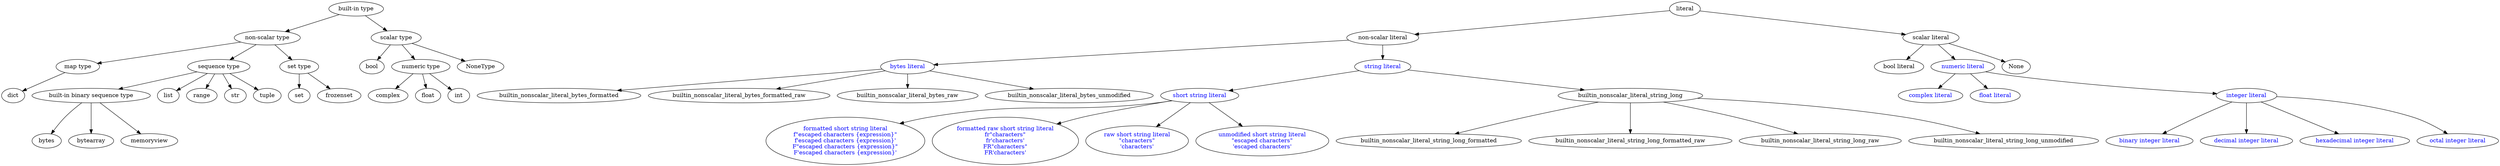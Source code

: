 strict digraph {
    bool [label="bool"]
    binary_integer_literal [label="binary integer literal" href="https://docs.python.org/3/reference/lexical_analysis.html#:~:text=bininteger%20%20%20%3A%3A%3D%20%220%22%20(%22b%22%20%7C%20%22B%22)%20(%5B%22_%22%5D%20bindigit)%2B" target="_blank" fontcolor="blue"]
    builtin_binary_sequence_type [label="built-in binary sequence type"]
    builtin_map_type [label="map type"]
    builtin_literal [label="literal"]
    builtin_nonscalar_literal [label="non-scalar literal"]
    builtin_nonscalar_literal_bytes [label="bytes literal" href="https://docs.python.org/3/reference/lexical_analysis.html#string-and-bytes-literals" target="_blank" fontcolor="blue"]
    builtin_nonscalar_literal_string [label="string literal" href="https://docs.python.org/3/reference/lexical_analysis.html#string-and-bytes-literals" target="_blank" fontcolor="blue"]
    builtin_nonscalar_literal_string_short [label="short string literal" href="https://docs.python.org/3/reference/lexical_analysis.html#string-and-bytes-literals" target="_blank" fontcolor="blue"]
    builtin_nonscalar_literal_string_short_formatted [label="formatted short string literal\nf\"escaped characters {expression}\"\nf'escaped characters {expression}'\nF\"escaped characters {expression}\"\nF'escaped characters {expression}'" href="https://docs.python.org/3/reference/lexical_analysis.html#string-and-bytes-literals" target="_blank" fontcolor="blue"]
    builtin_nonscalar_literal_string_short_formatted_raw [label="formatted raw short string literal\nfr\"characters\"\nfr'characters'\nFR\"characters\"\nFR'characters'" href="https://docs.python.org/3/reference/lexical_analysis.html#string-and-bytes-literals" target="_blank" fontcolor="blue"]
    builtin_nonscalar_literal_string_short_raw [label="raw short string literal\n\"characters\"\n'characters'" href="https://docs.python.org/3/reference/lexical_analysis.html#string-and-bytes-literals" target="_blank" fontcolor="blue"]
    builtin_nonscalar_literal_string_short_unmodified [label="unmodified short string literal\n\"escaped characters\"\n'escaped characters'" href="https://docs.python.org/3/reference/lexical_analysis.html#string-and-bytes-literals" target="_blank" fontcolor="blue"]
    builtin_nonscalar_type [label="non-scalar type"]
    builtin_scalar_literal [label="scalar literal"]
    builtin_scalar_literal_bool [label="bool literal"]
    builtin_scalar_literal_numeric [label="numeric literal" href="https://docs.python.org/3/reference/lexical_analysis.html#numeric-literals" target="_blank" fontcolor="blue"]
    builtin_scalar_literal_numeric_complex [label="complex literal" href="https://docs.python.org/3/reference/lexical_analysis.html#imaginary-literals" target="_blank" fontcolor="blue"]
    builtin_scalar_literal_numeric_float [label="float literal" href="https://docs.python.org/3/reference/lexical_analysis.html#floating-point-literals" target="_blank" fontcolor="blue"]
    builtin_scalar_literal_numeric_int [label="integer literal" href="https://docs.python.org/3/reference/lexical_analysis.html#integer-literals" target="_blank" fontcolor="blue"]
    builtin_scalar_literal_None [label="None"]
    builtin_scalar_type [label="scalar type"]
    builtin_scalar_numeric_type [label="numeric type"]
    builtin_sequence_type [label="sequence type"]
    builtin_set_type [label="set type"]
    builtin_type [label="built-in type"]
    complex [label="complex"]
    decimal_integer_literal [label="decimal integer literal" href="https://docs.python.org/3/reference/lexical_analysis.html#:~:text=decinteger%20%20%20%3A%3A%3D%20nonzerodigit%20(%5B%22_%22%5D%20digit)*%20%7C%20%220%22%2B%20(%5B%22_%22%5D%20%220%22)*" target="_blank" fontcolor="blue"]
    float [label="float"]
    hexadecimal_integer_literal [label="hexadecimal integer literal" href="https://docs.python.org/3/reference/lexical_analysis.html#:~:text=hexinteger%20%20%20%3A%3A%3D%20%220%22%20(%22x%22%20%7C%20%22X%22)%20(%5B%22_%22%5D%20hexdigit)%2B" target="_blank" fontcolor="blue"]
    int [label="int"]
    NoneType [label="NoneType"]
    octal_integer_literal [label="octal integer literal" href="https://docs.python.org/3/reference/lexical_analysis.html#:~:text=octinteger%20%20%20%3A%3A%3D%20%220%22%20(%22o%22%20%7C%20%22O%22)%20(%5B%22_%22%5D%20octdigit)%2B" target="_blank" fontcolor="blue"]

    builtin_binary_sequence_type -> bytes
    builtin_binary_sequence_type -> bytearray
    builtin_binary_sequence_type -> memoryview
    builtin_literal -> builtin_nonscalar_literal
    builtin_literal -> builtin_scalar_literal
    builtin_map_type -> dict
    builtin_nonscalar_literal -> builtin_nonscalar_literal_bytes
    builtin_nonscalar_literal -> builtin_nonscalar_literal_string
    builtin_nonscalar_literal_bytes -> builtin_nonscalar_literal_bytes_formatted
    builtin_nonscalar_literal_bytes -> builtin_nonscalar_literal_bytes_formatted_raw
    builtin_nonscalar_literal_bytes -> builtin_nonscalar_literal_bytes_raw
    builtin_nonscalar_literal_bytes -> builtin_nonscalar_literal_bytes_unmodified
    builtin_nonscalar_literal_string -> builtin_nonscalar_literal_string_long
    builtin_nonscalar_literal_string -> builtin_nonscalar_literal_string_short
    builtin_nonscalar_literal_string_short -> builtin_nonscalar_literal_string_short_formatted
    builtin_nonscalar_literal_string_short -> builtin_nonscalar_literal_string_short_formatted_raw
    builtin_nonscalar_literal_string_short -> builtin_nonscalar_literal_string_short_raw
    builtin_nonscalar_literal_string_short -> builtin_nonscalar_literal_string_short_unmodified
    builtin_nonscalar_literal_string_long -> builtin_nonscalar_literal_string_long_formatted
    builtin_nonscalar_literal_string_long -> builtin_nonscalar_literal_string_long_formatted_raw
    builtin_nonscalar_literal_string_long -> builtin_nonscalar_literal_string_long_raw
    builtin_nonscalar_literal_string_long -> builtin_nonscalar_literal_string_long_unmodified
    builtin_nonscalar_type -> builtin_sequence_type
    builtin_nonscalar_type -> builtin_sequence_type
    builtin_nonscalar_type -> builtin_set_type
    builtin_nonscalar_type -> builtin_map_type
    builtin_scalar_literal -> builtin_scalar_literal_bool
    builtin_scalar_literal -> builtin_scalar_literal_numeric
    builtin_scalar_literal -> builtin_scalar_literal_None
    builtin_scalar_literal_numeric -> builtin_scalar_literal_numeric_complex
    builtin_scalar_literal_numeric -> builtin_scalar_literal_numeric_float
    builtin_scalar_literal_numeric -> builtin_scalar_literal_numeric_int
    builtin_scalar_literal_numeric_int -> binary_integer_literal
    builtin_scalar_literal_numeric_int -> decimal_integer_literal
    builtin_scalar_literal_numeric_int -> hexadecimal_integer_literal
    builtin_scalar_literal_numeric_int -> octal_integer_literal
    builtin_scalar_numeric_type -> complex
    builtin_scalar_numeric_type -> float
    builtin_scalar_numeric_type -> int
    builtin_scalar_type -> bool
    builtin_scalar_type -> builtin_scalar_numeric_type
    builtin_scalar_type -> NoneType
    builtin_sequence_type -> list
    builtin_sequence_type -> range
    builtin_sequence_type -> str
    builtin_sequence_type -> tuple
    builtin_sequence_type -> builtin_binary_sequence_type
    builtin_set_type -> set
    builtin_set_type -> frozenset
    builtin_type -> builtin_scalar_type
    builtin_type -> builtin_nonscalar_type
}